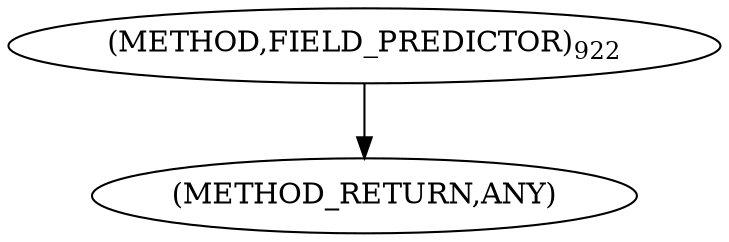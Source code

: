 digraph "FIELD_PREDICTOR" {  
"100513" [label = <(METHOD,FIELD_PREDICTOR)<SUB>922</SUB>> ]
"100514" [label = <(METHOD_RETURN,ANY)> ]
  "100513" -> "100514" 
}
